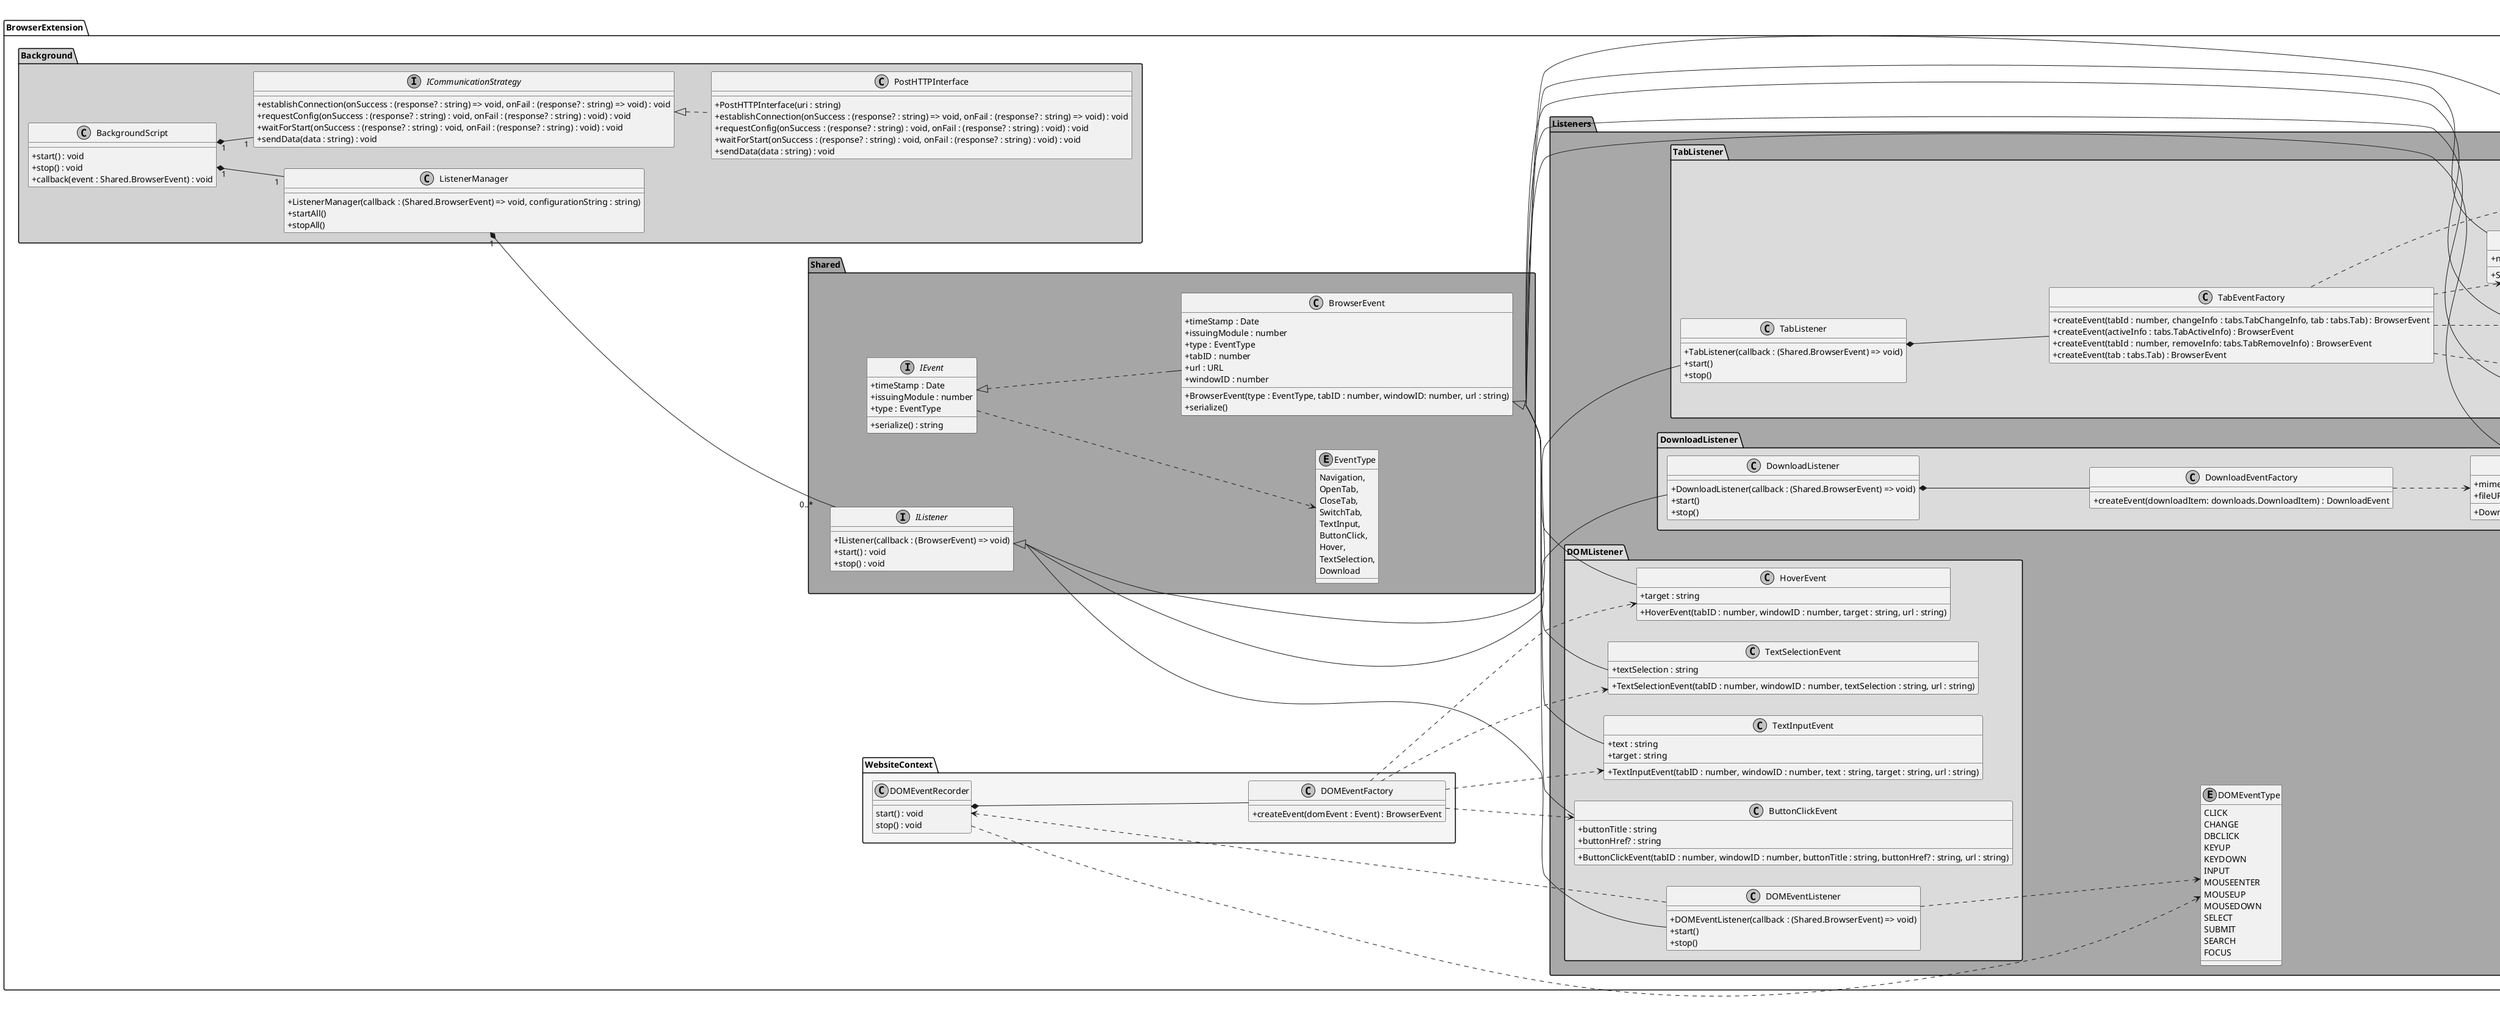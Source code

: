 @startuml
'skinparam linetype ortho
skinparam monochrome true
skinparam classAttributeIconSize 0
'skinparam backgroundColor transparent
'skinparam classBackgroundColor transparent
'skinparam style strictuml
skinparam groupInheritance 3
left to right direction
namespace BrowserExtension {
namespace Shared #A1AAA1 {

	enum EventType {
		Navigation,
		OpenTab,
		CloseTab,
		SwitchTab,
		TextInput,
		ButtonClick,
		Hover,
		TextSelection,
		Download
	}

	interface IListener {
		+ IListener(callback : (BrowserEvent) => void)
		+ start() : void
		+ stop() : void
	}

	interface IEvent {
		+ timeStamp : Date
		+ issuingModule : number
		+ type : EventType
		+ serialize() : string
	}
	IEvent ..> EventType

	
	IEvent <|.. BrowserEvent
	class BrowserEvent {
        + BrowserEvent(type : EventType, tabID : number, windowID: number, url : string)
		+ timeStamp : Date
		+ issuingModule : number
		+ type : EventType
		+ serialize()
		+ tabID : number
		+ url : URL
        + windowID : number
	}

}
namespace Background #D1D1DD {
	class BackgroundScript {
		+ start() : void
		+ stop() : void
		+ callback(event : Shared.BrowserEvent) : void
	}

    class ListenerManager {
        + ListenerManager(callback : (Shared.BrowserEvent) => void, configurationString : string)
        + startAll()
        + stopAll()
    }

	interface ICommunicationStrategy {
        + establishConnection(onSuccess : (response? : string) => void, onFail : (response? : string) => void) : void
		+ requestConfig(onSuccess : (response? : string) : void, onFail : (response? : string) : void) : void
		+ waitForStart(onSuccess : (response? : string) : void, onFail : (response? : string) : void) : void
		+ sendData(data : string) : void
	}
	class PostHTTPInterface implements ICommunicationStrategy {
		+ PostHTTPInterface(uri : string)
        + establishConnection(onSuccess : (response? : string) => void, onFail : (response? : string) => void) : void
		+ requestConfig(onSuccess : (response? : string) : void, onFail : (response? : string) : void) : void
		+ waitForStart(onSuccess : (response? : string) : void, onFail : (response? : string) : void) : void
		+ sendData(data : string) : void
	}

	BackgroundScript "1" *-- "1" ListenerManager
	ListenerManager "1" *-- "0..*" BrowserExtension.Shared.IListener
	BackgroundScript "1" *-- "1" ICommunicationStrategy

}
namespace Listeners #AAAAA1{
		namespace DOMListener #DDDDD1{
		class DOMEventListener implements BrowserExtension.Shared.IListener {
			+ DOMEventListener(callback : (Shared.BrowserEvent) => void)
			+ start()
			+ stop()
		}
        DOMEventListener ..> BrowserExtension.Listeners.DOMEventType
		class TextInputEvent extends BrowserExtension.Shared.BrowserEvent {
			+ text : string
			+ target : string
			+ TextInputEvent(tabID : number, windowID : number, text : string, target : string, url : string)
		}
		class ButtonClickEvent extends BrowserExtension.Shared.BrowserEvent {
			+ buttonTitle : string
			+ buttonHref? : string
			+ ButtonClickEvent(tabID : number, windowID : number, buttonTitle : string, buttonHref? : string, url : string)
		}
		class HoverEvent extends BrowserExtension.Shared.BrowserEvent {
			+ target : string
			+ HoverEvent(tabID : number, windowID : number, target : string, url : string)
		}
		class TextSelectionEvent extends BrowserExtension.Shared.BrowserEvent {
			+ textSelection : string
			+ TextSelectionEvent(tabID : number, windowID : number, textSelection : string, url : string)
		}

	}
	namespace TabListener #DDDDD1 {
		class TabListener implements BrowserExtension.Shared.IListener {
			+ TabListener(callback : (Shared.BrowserEvent) => void)
			+ start()
			+ stop()
		}
		class OpenTabEvent extends BrowserExtension.Shared.BrowserEvent {
			+ OpenTabEvent(tabID : number, windowID : number, url : string)
		}
		class CloseTabEvent extends BrowserExtension.Shared.BrowserEvent {
			+ CloseTabEvent(tabID : number, windowID : number, url : string)
		}
		class SwitchTabEvent extends BrowserExtension.Shared.BrowserEvent {
			+ newTab : number
			+ SwitchTabEvent(tabID : number, windowID : number, newTabID : number, url : string)
		}
		class NavigationEvent extends BrowserExtension.Shared.BrowserEvent {
			+ NavigationEvent(tabID : number, windowID : number, url : string)
		}
		class TabEventFactory {
			+ createEvent(tabId : number, changeInfo : tabs.TabChangeInfo, tab : tabs.Tab) : BrowserEvent
			+ createEvent(activeInfo : tabs.TabActiveInfo) : BrowserEvent
			+ createEvent(tabId : number, removeInfo: tabs.TabRemoveInfo) : BrowserEvent
			+ createEvent(tab : tabs.Tab) : BrowserEvent
		}
		TabListener *-- TabEventFactory
		TabEventFactory .DOWN.> OpenTabEvent
		TabEventFactory .DOWN.> CloseTabEvent
		TabEventFactory .DOWN.> SwitchTabEvent
		TabEventFactory .DOWN.> NavigationEvent
	}
	namespace DownloadListener #DDDDD1{
		class DownloadListener implements BrowserExtension.Shared.IListener {
			+ DownloadListener(callback : (Shared.BrowserEvent) => void)
			+ start()
			+ stop()
		}
		class DownloadEvent extends BrowserExtension.Shared.BrowserEvent {
		    + mimeType : string
		    + fileURL : string
		    + Download(tabID : number, windowID : number, mimeType : string, fileURL : string, url : string)
		}
		class DownloadEventFactory {
			+ createEvent(downloadItem: downloads.DownloadItem) : DownloadEvent
		}
		DownloadListener *-- DownloadEventFactory
		DownloadEventFactory .DOWN.> DownloadEvent
	}
	enum DOMEventType {
		CLICK
		CHANGE
		DBCLICK
		KEYUP
		KEYDOWN
		INPUT
		MOUSEENTER
		MOUSEUP
		MOUSEDOWN
		SELECT
		SUBMIT
		SEARCH
		FOCUS
	}
}
namespace WebsiteContext #FFF1F1 {
	class DOMEventRecorder {
		start() : void
		stop() : void
	}
			class DOMEventFactory {
			+ createEvent(domEvent : Event) : BrowserEvent
		}
	DOMEventFactory .DOWN.> BrowserExtension.Listeners.DOMListener.TextInputEvent
	DOMEventFactory .DOWN.> BrowserExtension.Listeners.DOMListener.TextSelectionEvent
	DOMEventFactory .DOWN.> BrowserExtension.Listeners.DOMListener.ButtonClickEvent
	DOMEventFactory .DOWN.> BrowserExtension.Listeners.DOMListener.HoverEvent
	DOMEventRecorder ..> BrowserExtension.Listeners.DOMEventType
	DOMEventRecorder *-- DOMEventFactory
	BrowserExtension.Listeners.DOMListener.DOMEventListener ..> DOMEventRecorder
}
}
@enduml
